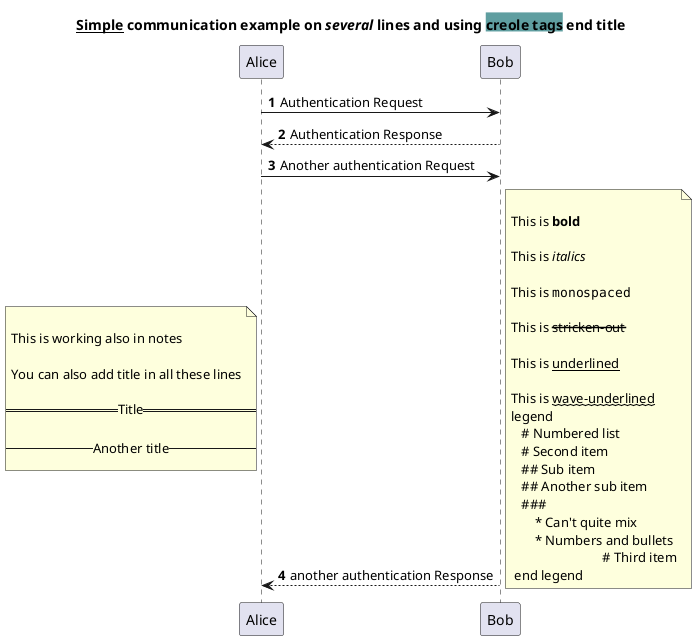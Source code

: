 @startuml
'https://plantuml.com/sequence-diagram


title <u>Simple</u> communication example on <i>several</i> lines and using <back:cadetblue>creole tags</back> end title

autonumber

Alice -> Bob: Authentication Request
Bob --> Alice: Authentication Response

Alice -> Bob: Another authentication Request
Alice <-- Bob: another authentication Response

note right

This is **bold**

This is //italics//

This is ""monospaced""

This is --stricken-out--

This is __underlined__

This is ~~wave-underlined~~
legend
   # Numbered list
   # Second item
   ## Sub item
   ## Another sub item
   ###
       * Can't quite mix
       * Numbers and bullets
                           # Third item
 end legend
end note

note left

This is working also in notes

You can also add title in all these lines

==Title==

--Another title--
end note

@enduml